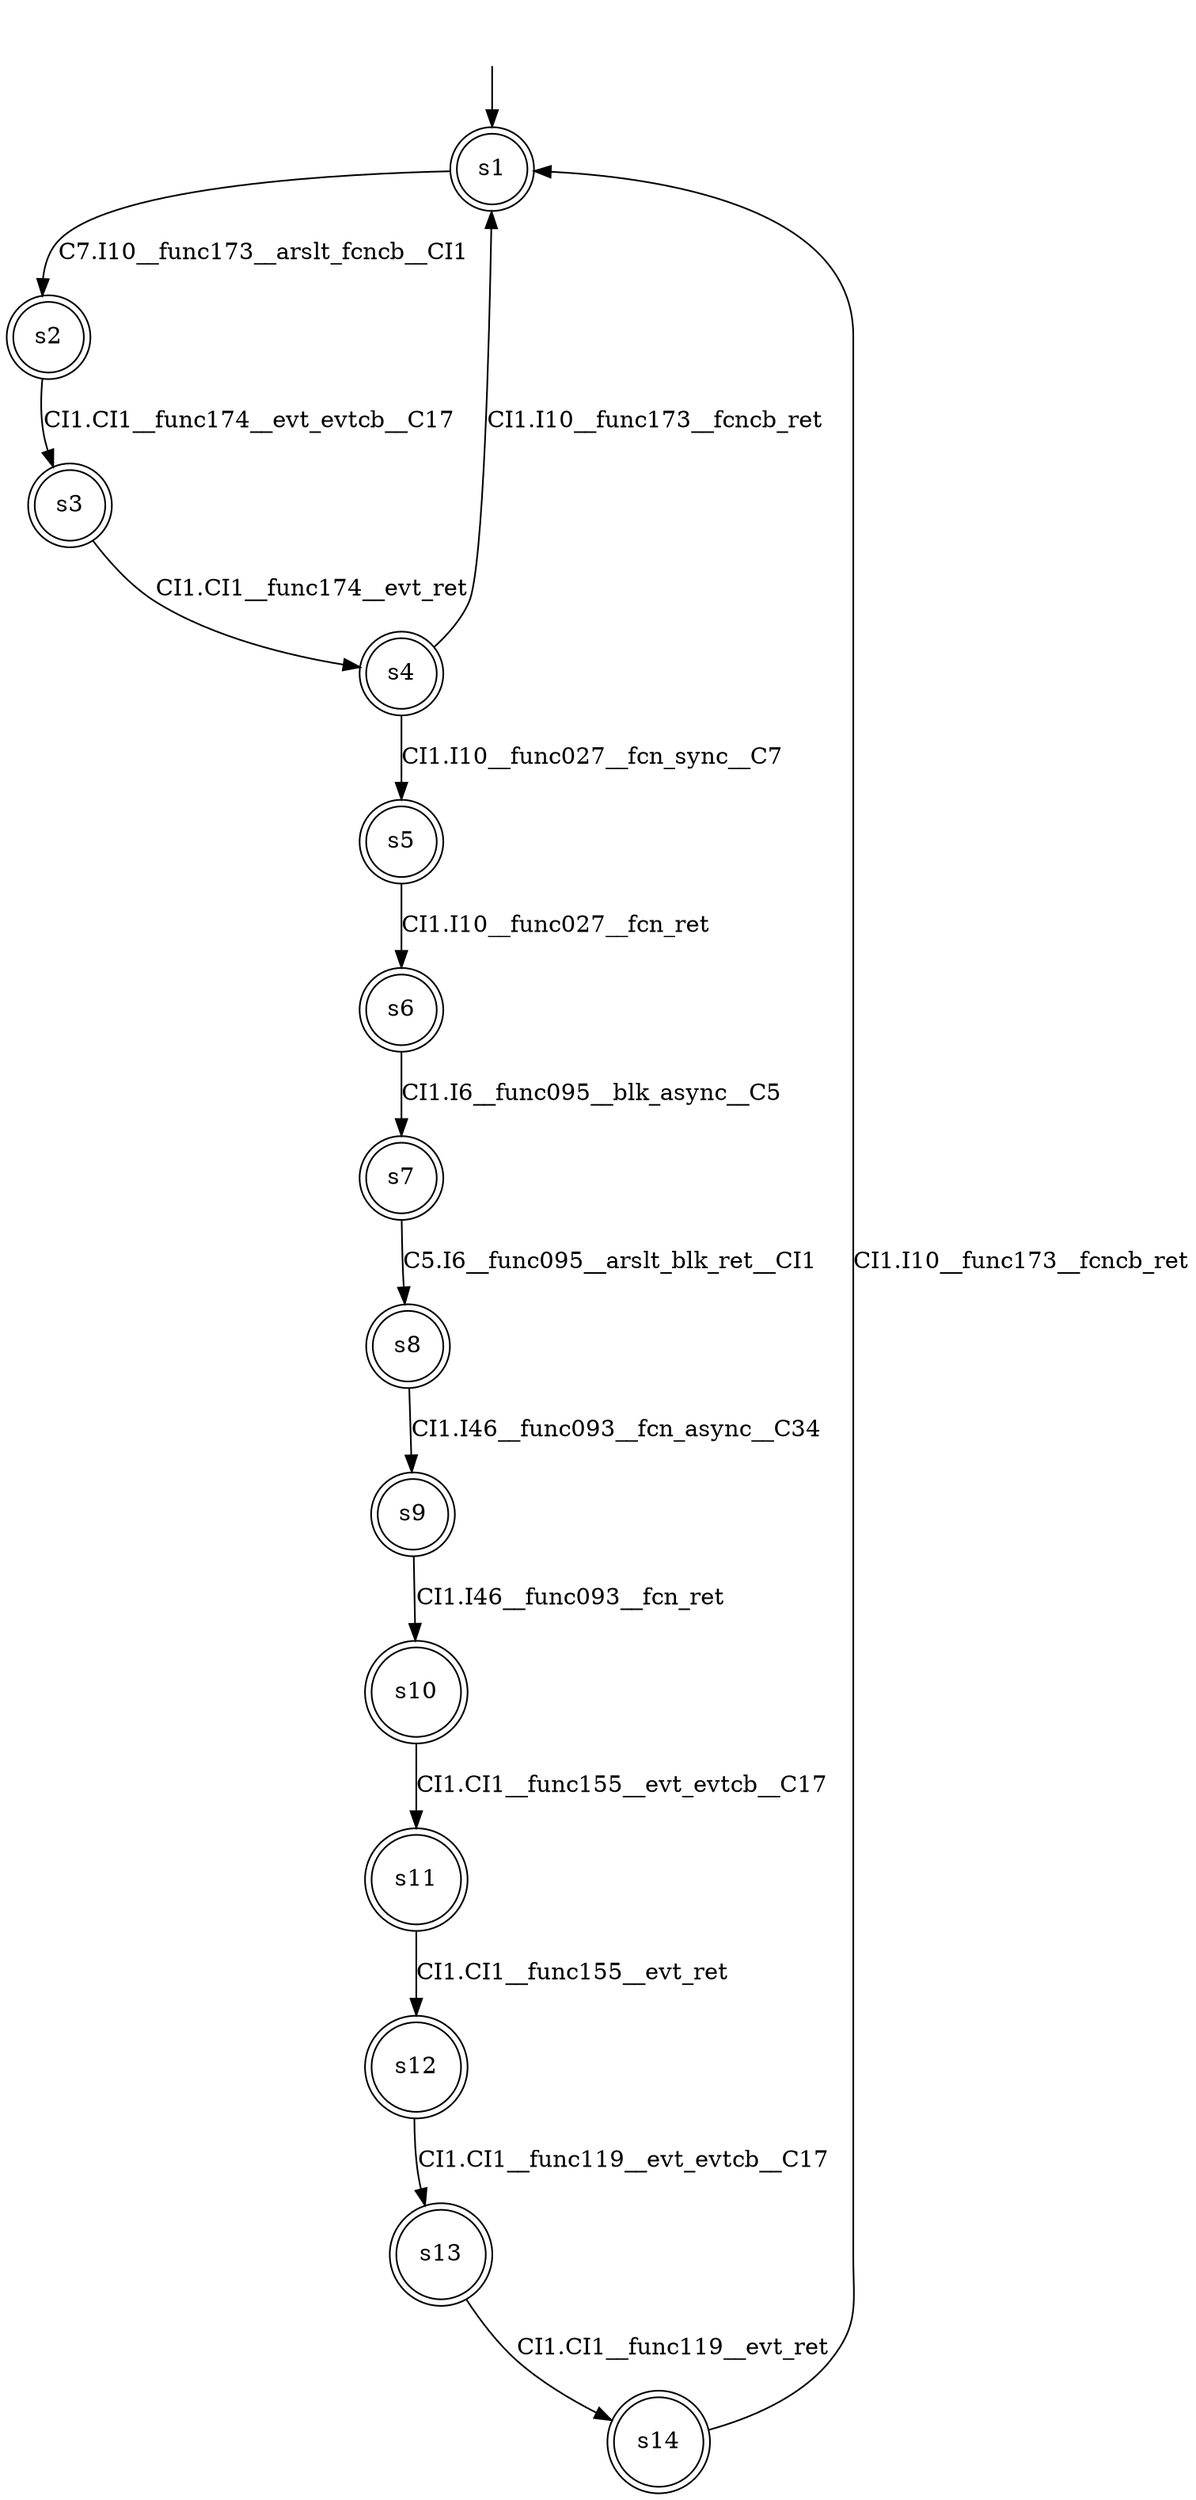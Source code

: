 digraph automaton {
	1 [label=<s1> shape="doublecircle"];
	2 [label=<s2> shape="doublecircle"];
	3 [label=<s3> shape="doublecircle"];
	4 [label=<s4> shape="doublecircle"];
	5 [label=<s5> shape="doublecircle"];
	6 [label=<s6> shape="doublecircle"];
	7 [label=<s7> shape="doublecircle"];
	8 [label=<s8> shape="doublecircle"];
	9 [label=<s9> shape="doublecircle"];
	10 [label=<s10> shape="doublecircle"];
	11 [label=<s11> shape="doublecircle"];
	12 [label=<s12> shape="doublecircle"];
	13 [label=<s13> shape="doublecircle"];
	14 [label=<s14> shape="doublecircle"];
	__init1 [label=<> shape="none"];
	__init1 -> 1;
	1 -> 2 [label=<C7.I10__func173__arslt_fcncb__CI1> id="1-0-2"];
	2 -> 3 [label=<CI1.CI1__func174__evt_evtcb__C17> id="2-0-3"];
	3 -> 4 [label=<CI1.CI1__func174__evt_ret> id="3-0-4"];
	4 -> 5 [label=<CI1.I10__func027__fcn_sync__C7> id="4-0-5"];
	4 -> 1 [label=<CI1.I10__func173__fcncb_ret> id="4-1-1"];
	5 -> 6 [label=<CI1.I10__func027__fcn_ret> id="5-0-6"];
	6 -> 7 [label=<CI1.I6__func095__blk_async__C5> id="6-0-7"];
	7 -> 8 [label=<C5.I6__func095__arslt_blk_ret__CI1> id="7-0-8"];
	8 -> 9 [label=<CI1.I46__func093__fcn_async__C34> id="8-0-9"];
	9 -> 10 [label=<CI1.I46__func093__fcn_ret> id="9-0-10"];
	10 -> 11 [label=<CI1.CI1__func155__evt_evtcb__C17> id="10-0-11"];
	11 -> 12 [label=<CI1.CI1__func155__evt_ret> id="11-0-12"];
	12 -> 13 [label=<CI1.CI1__func119__evt_evtcb__C17> id="12-0-13"];
	13 -> 14 [label=<CI1.CI1__func119__evt_ret> id="13-0-14"];
	14 -> 1 [label=<CI1.I10__func173__fcncb_ret> id="14-0-1"];
}
